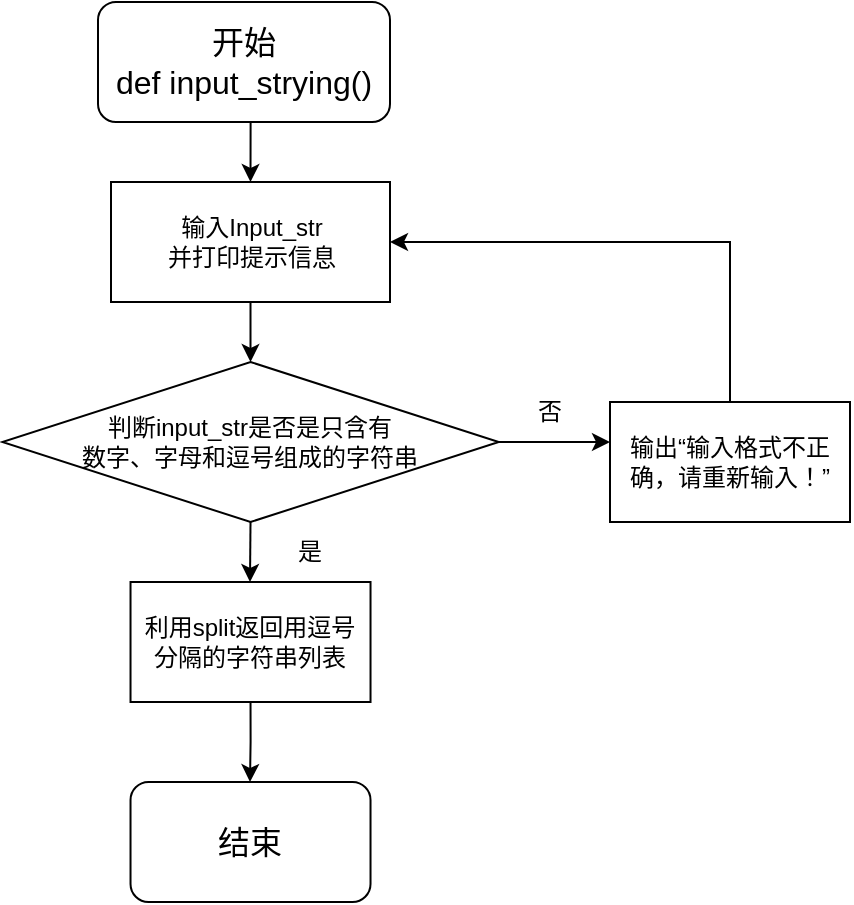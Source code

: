 <mxfile version="21.1.2" type="github">
  <diagram name="第 1 页" id="Ja5aUSHyVZps37YVRrk5">
    <mxGraphModel dx="1434" dy="796" grid="1" gridSize="10" guides="1" tooltips="1" connect="1" arrows="1" fold="1" page="1" pageScale="1" pageWidth="827" pageHeight="1169" math="0" shadow="0">
      <root>
        <mxCell id="0" />
        <mxCell id="1" parent="0" />
        <mxCell id="tTjp7dDvscAqpSuNbGCb-4" style="edgeStyle=orthogonalEdgeStyle;rounded=0;orthogonalLoop=1;jettySize=auto;html=1;exitX=0.5;exitY=1;exitDx=0;exitDy=0;entryX=0.5;entryY=0;entryDx=0;entryDy=0;" edge="1" parent="1" source="tTjp7dDvscAqpSuNbGCb-1" target="tTjp7dDvscAqpSuNbGCb-3">
          <mxGeometry relative="1" as="geometry" />
        </mxCell>
        <mxCell id="tTjp7dDvscAqpSuNbGCb-1" value="&lt;font style=&quot;font-size: 16px;&quot;&gt;开始&lt;br&gt;def input_strying()&lt;br&gt;&lt;/font&gt;" style="rounded=1;whiteSpace=wrap;html=1;" vertex="1" parent="1">
          <mxGeometry x="354" y="50" width="146" height="60" as="geometry" />
        </mxCell>
        <mxCell id="tTjp7dDvscAqpSuNbGCb-6" style="edgeStyle=orthogonalEdgeStyle;rounded=0;orthogonalLoop=1;jettySize=auto;html=1;exitX=0.5;exitY=1;exitDx=0;exitDy=0;entryX=0.5;entryY=0;entryDx=0;entryDy=0;" edge="1" parent="1" source="tTjp7dDvscAqpSuNbGCb-3" target="tTjp7dDvscAqpSuNbGCb-5">
          <mxGeometry relative="1" as="geometry" />
        </mxCell>
        <mxCell id="tTjp7dDvscAqpSuNbGCb-3" value="输入Input_str&lt;br&gt;并打印提示信息" style="rounded=0;whiteSpace=wrap;html=1;" vertex="1" parent="1">
          <mxGeometry x="360.5" y="140" width="139.5" height="60" as="geometry" />
        </mxCell>
        <mxCell id="tTjp7dDvscAqpSuNbGCb-8" style="edgeStyle=orthogonalEdgeStyle;rounded=0;orthogonalLoop=1;jettySize=auto;html=1;exitX=0.5;exitY=1;exitDx=0;exitDy=0;" edge="1" parent="1" source="tTjp7dDvscAqpSuNbGCb-5">
          <mxGeometry relative="1" as="geometry">
            <mxPoint x="430" y="340" as="targetPoint" />
          </mxGeometry>
        </mxCell>
        <mxCell id="tTjp7dDvscAqpSuNbGCb-11" style="edgeStyle=orthogonalEdgeStyle;rounded=0;orthogonalLoop=1;jettySize=auto;html=1;exitX=1;exitY=0.5;exitDx=0;exitDy=0;" edge="1" parent="1" source="tTjp7dDvscAqpSuNbGCb-5">
          <mxGeometry relative="1" as="geometry">
            <mxPoint x="610" y="270" as="targetPoint" />
          </mxGeometry>
        </mxCell>
        <mxCell id="tTjp7dDvscAqpSuNbGCb-5" value="判断input_str是否是只含有&lt;br&gt;数字、字母和逗号组成的字符串" style="rhombus;whiteSpace=wrap;html=1;" vertex="1" parent="1">
          <mxGeometry x="306.13" y="230" width="248.25" height="80" as="geometry" />
        </mxCell>
        <mxCell id="tTjp7dDvscAqpSuNbGCb-9" value="是" style="text;strokeColor=none;align=center;fillColor=none;html=1;verticalAlign=middle;whiteSpace=wrap;rounded=0;" vertex="1" parent="1">
          <mxGeometry x="430" y="310" width="60" height="30" as="geometry" />
        </mxCell>
        <mxCell id="tTjp7dDvscAqpSuNbGCb-15" style="edgeStyle=orthogonalEdgeStyle;rounded=0;orthogonalLoop=1;jettySize=auto;html=1;exitX=0.5;exitY=1;exitDx=0;exitDy=0;" edge="1" parent="1" source="tTjp7dDvscAqpSuNbGCb-10">
          <mxGeometry relative="1" as="geometry">
            <mxPoint x="430" y="440" as="targetPoint" />
          </mxGeometry>
        </mxCell>
        <mxCell id="tTjp7dDvscAqpSuNbGCb-10" value="利用split返回用逗号&lt;br&gt;分隔的字符串列表" style="rounded=0;whiteSpace=wrap;html=1;" vertex="1" parent="1">
          <mxGeometry x="370.26" y="340" width="120" height="60" as="geometry" />
        </mxCell>
        <mxCell id="tTjp7dDvscAqpSuNbGCb-12" value="否" style="text;strokeColor=none;align=center;fillColor=none;html=1;verticalAlign=middle;whiteSpace=wrap;rounded=0;" vertex="1" parent="1">
          <mxGeometry x="550" y="240" width="60" height="30" as="geometry" />
        </mxCell>
        <mxCell id="tTjp7dDvscAqpSuNbGCb-14" style="edgeStyle=orthogonalEdgeStyle;rounded=0;orthogonalLoop=1;jettySize=auto;html=1;exitX=0.5;exitY=0;exitDx=0;exitDy=0;entryX=1;entryY=0.5;entryDx=0;entryDy=0;" edge="1" parent="1" source="tTjp7dDvscAqpSuNbGCb-13" target="tTjp7dDvscAqpSuNbGCb-3">
          <mxGeometry relative="1" as="geometry" />
        </mxCell>
        <mxCell id="tTjp7dDvscAqpSuNbGCb-13" value="输出“输入格式不正确，请重新输入！”" style="rounded=0;whiteSpace=wrap;html=1;" vertex="1" parent="1">
          <mxGeometry x="610" y="250" width="120" height="60" as="geometry" />
        </mxCell>
        <mxCell id="tTjp7dDvscAqpSuNbGCb-16" value="&lt;font style=&quot;font-size: 16px;&quot;&gt;结束&lt;/font&gt;" style="rounded=1;whiteSpace=wrap;html=1;" vertex="1" parent="1">
          <mxGeometry x="370.26" y="440" width="120" height="60" as="geometry" />
        </mxCell>
      </root>
    </mxGraphModel>
  </diagram>
</mxfile>

